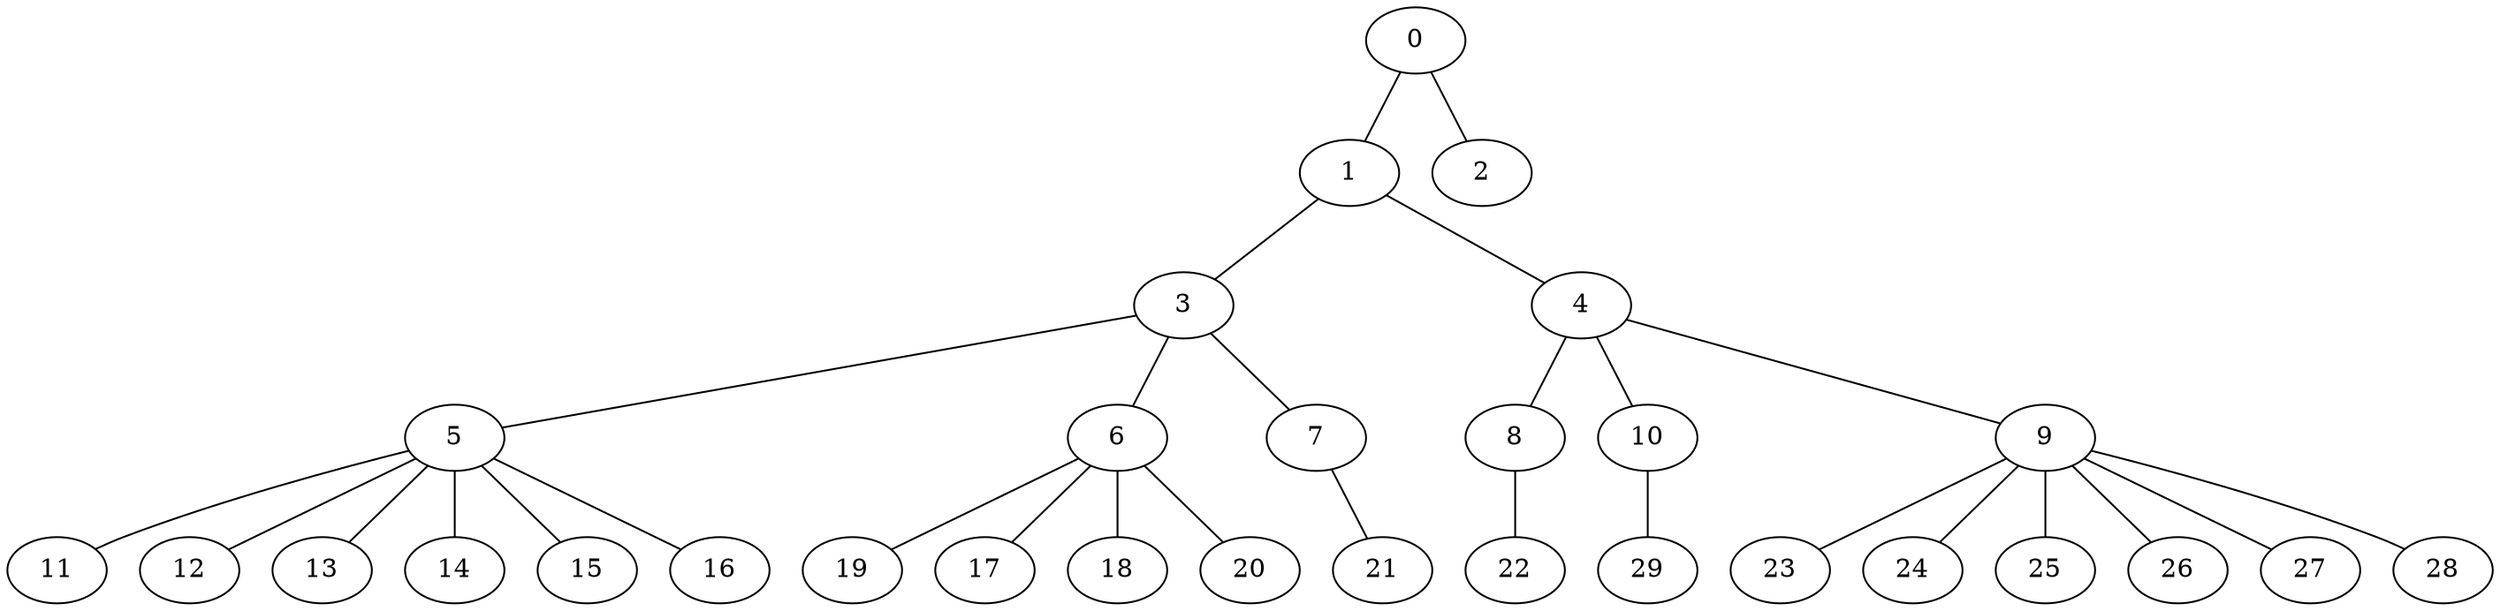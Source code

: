 
graph graphname {
    0 -- 1
0 -- 2
1 -- 3
1 -- 4
3 -- 5
3 -- 6
3 -- 7
4 -- 8
4 -- 10
4 -- 9
5 -- 11
5 -- 12
5 -- 13
5 -- 14
5 -- 15
5 -- 16
6 -- 19
6 -- 17
6 -- 18
6 -- 20
7 -- 21
8 -- 22
9 -- 23
9 -- 24
9 -- 25
9 -- 26
9 -- 27
9 -- 28
10 -- 29

}
